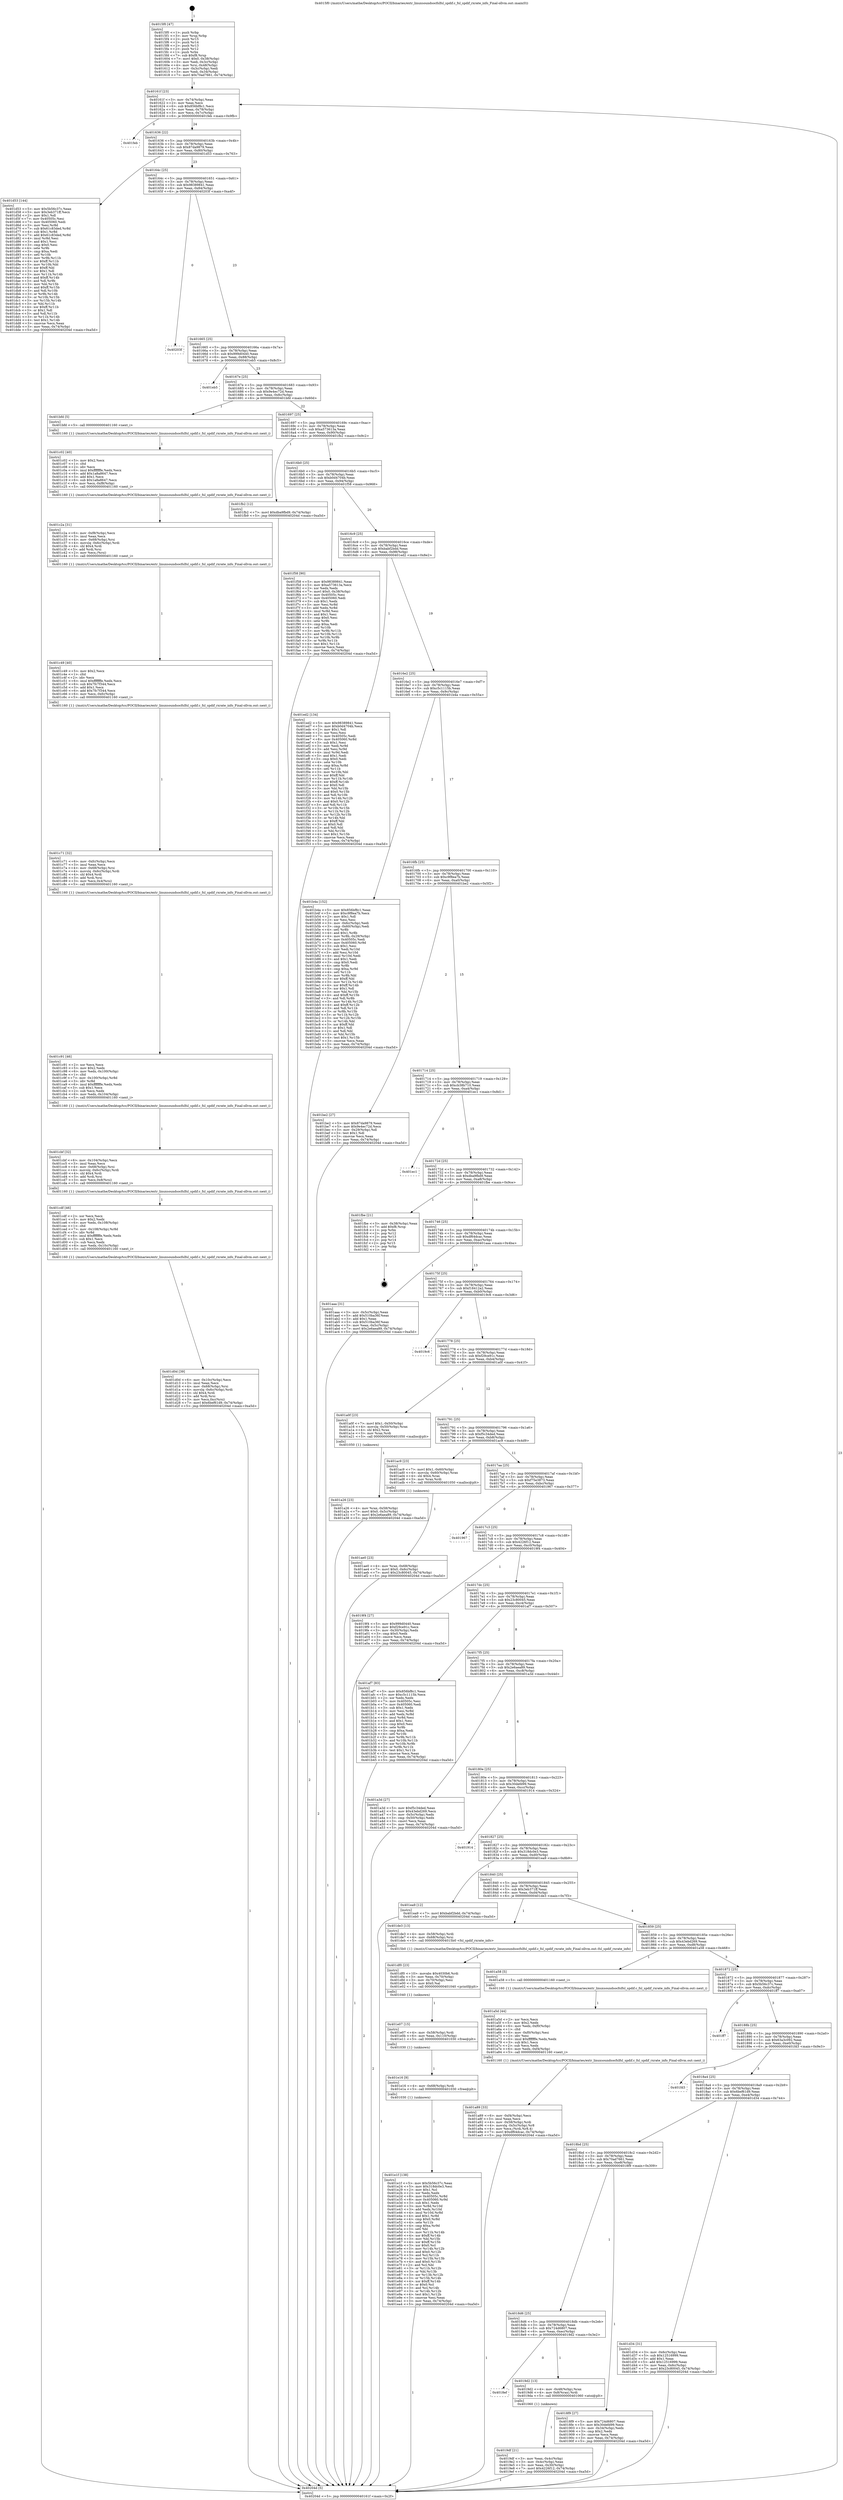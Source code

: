 digraph "0x4015f0" {
  label = "0x4015f0 (/mnt/c/Users/mathe/Desktop/tcc/POCII/binaries/extr_linuxsoundsocfslfsl_spdif.c_fsl_spdif_rxrate_info_Final-ollvm.out::main(0))"
  labelloc = "t"
  node[shape=record]

  Entry [label="",width=0.3,height=0.3,shape=circle,fillcolor=black,style=filled]
  "0x40161f" [label="{
     0x40161f [23]\l
     | [instrs]\l
     &nbsp;&nbsp;0x40161f \<+3\>: mov -0x74(%rbp),%eax\l
     &nbsp;&nbsp;0x401622 \<+2\>: mov %eax,%ecx\l
     &nbsp;&nbsp;0x401624 \<+6\>: sub $0x856bf8c1,%ecx\l
     &nbsp;&nbsp;0x40162a \<+3\>: mov %eax,-0x78(%rbp)\l
     &nbsp;&nbsp;0x40162d \<+3\>: mov %ecx,-0x7c(%rbp)\l
     &nbsp;&nbsp;0x401630 \<+6\>: je 0000000000401feb \<main+0x9fb\>\l
  }"]
  "0x401feb" [label="{
     0x401feb\l
  }", style=dashed]
  "0x401636" [label="{
     0x401636 [22]\l
     | [instrs]\l
     &nbsp;&nbsp;0x401636 \<+5\>: jmp 000000000040163b \<main+0x4b\>\l
     &nbsp;&nbsp;0x40163b \<+3\>: mov -0x78(%rbp),%eax\l
     &nbsp;&nbsp;0x40163e \<+5\>: sub $0x87da9879,%eax\l
     &nbsp;&nbsp;0x401643 \<+3\>: mov %eax,-0x80(%rbp)\l
     &nbsp;&nbsp;0x401646 \<+6\>: je 0000000000401d53 \<main+0x763\>\l
  }"]
  Exit [label="",width=0.3,height=0.3,shape=circle,fillcolor=black,style=filled,peripheries=2]
  "0x401d53" [label="{
     0x401d53 [144]\l
     | [instrs]\l
     &nbsp;&nbsp;0x401d53 \<+5\>: mov $0x5b56c37c,%eax\l
     &nbsp;&nbsp;0x401d58 \<+5\>: mov $0x3eb371ff,%ecx\l
     &nbsp;&nbsp;0x401d5d \<+2\>: mov $0x1,%dl\l
     &nbsp;&nbsp;0x401d5f \<+7\>: mov 0x40505c,%esi\l
     &nbsp;&nbsp;0x401d66 \<+7\>: mov 0x405060,%edi\l
     &nbsp;&nbsp;0x401d6d \<+3\>: mov %esi,%r8d\l
     &nbsp;&nbsp;0x401d70 \<+7\>: sub $0x61c83ded,%r8d\l
     &nbsp;&nbsp;0x401d77 \<+4\>: sub $0x1,%r8d\l
     &nbsp;&nbsp;0x401d7b \<+7\>: add $0x61c83ded,%r8d\l
     &nbsp;&nbsp;0x401d82 \<+4\>: imul %r8d,%esi\l
     &nbsp;&nbsp;0x401d86 \<+3\>: and $0x1,%esi\l
     &nbsp;&nbsp;0x401d89 \<+3\>: cmp $0x0,%esi\l
     &nbsp;&nbsp;0x401d8c \<+4\>: sete %r9b\l
     &nbsp;&nbsp;0x401d90 \<+3\>: cmp $0xa,%edi\l
     &nbsp;&nbsp;0x401d93 \<+4\>: setl %r10b\l
     &nbsp;&nbsp;0x401d97 \<+3\>: mov %r9b,%r11b\l
     &nbsp;&nbsp;0x401d9a \<+4\>: xor $0xff,%r11b\l
     &nbsp;&nbsp;0x401d9e \<+3\>: mov %r10b,%bl\l
     &nbsp;&nbsp;0x401da1 \<+3\>: xor $0xff,%bl\l
     &nbsp;&nbsp;0x401da4 \<+3\>: xor $0x1,%dl\l
     &nbsp;&nbsp;0x401da7 \<+3\>: mov %r11b,%r14b\l
     &nbsp;&nbsp;0x401daa \<+4\>: and $0xff,%r14b\l
     &nbsp;&nbsp;0x401dae \<+3\>: and %dl,%r9b\l
     &nbsp;&nbsp;0x401db1 \<+3\>: mov %bl,%r15b\l
     &nbsp;&nbsp;0x401db4 \<+4\>: and $0xff,%r15b\l
     &nbsp;&nbsp;0x401db8 \<+3\>: and %dl,%r10b\l
     &nbsp;&nbsp;0x401dbb \<+3\>: or %r9b,%r14b\l
     &nbsp;&nbsp;0x401dbe \<+3\>: or %r10b,%r15b\l
     &nbsp;&nbsp;0x401dc1 \<+3\>: xor %r15b,%r14b\l
     &nbsp;&nbsp;0x401dc4 \<+3\>: or %bl,%r11b\l
     &nbsp;&nbsp;0x401dc7 \<+4\>: xor $0xff,%r11b\l
     &nbsp;&nbsp;0x401dcb \<+3\>: or $0x1,%dl\l
     &nbsp;&nbsp;0x401dce \<+3\>: and %dl,%r11b\l
     &nbsp;&nbsp;0x401dd1 \<+3\>: or %r11b,%r14b\l
     &nbsp;&nbsp;0x401dd4 \<+4\>: test $0x1,%r14b\l
     &nbsp;&nbsp;0x401dd8 \<+3\>: cmovne %ecx,%eax\l
     &nbsp;&nbsp;0x401ddb \<+3\>: mov %eax,-0x74(%rbp)\l
     &nbsp;&nbsp;0x401dde \<+5\>: jmp 000000000040204d \<main+0xa5d\>\l
  }"]
  "0x40164c" [label="{
     0x40164c [25]\l
     | [instrs]\l
     &nbsp;&nbsp;0x40164c \<+5\>: jmp 0000000000401651 \<main+0x61\>\l
     &nbsp;&nbsp;0x401651 \<+3\>: mov -0x78(%rbp),%eax\l
     &nbsp;&nbsp;0x401654 \<+5\>: sub $0x98389841,%eax\l
     &nbsp;&nbsp;0x401659 \<+6\>: mov %eax,-0x84(%rbp)\l
     &nbsp;&nbsp;0x40165f \<+6\>: je 000000000040203f \<main+0xa4f\>\l
  }"]
  "0x401e1f" [label="{
     0x401e1f [138]\l
     | [instrs]\l
     &nbsp;&nbsp;0x401e1f \<+5\>: mov $0x5b56c37c,%eax\l
     &nbsp;&nbsp;0x401e24 \<+5\>: mov $0x318dc0e3,%esi\l
     &nbsp;&nbsp;0x401e29 \<+2\>: mov $0x1,%cl\l
     &nbsp;&nbsp;0x401e2b \<+2\>: xor %edx,%edx\l
     &nbsp;&nbsp;0x401e2d \<+8\>: mov 0x40505c,%r8d\l
     &nbsp;&nbsp;0x401e35 \<+8\>: mov 0x405060,%r9d\l
     &nbsp;&nbsp;0x401e3d \<+3\>: sub $0x1,%edx\l
     &nbsp;&nbsp;0x401e40 \<+3\>: mov %r8d,%r10d\l
     &nbsp;&nbsp;0x401e43 \<+3\>: add %edx,%r10d\l
     &nbsp;&nbsp;0x401e46 \<+4\>: imul %r10d,%r8d\l
     &nbsp;&nbsp;0x401e4a \<+4\>: and $0x1,%r8d\l
     &nbsp;&nbsp;0x401e4e \<+4\>: cmp $0x0,%r8d\l
     &nbsp;&nbsp;0x401e52 \<+4\>: sete %r11b\l
     &nbsp;&nbsp;0x401e56 \<+4\>: cmp $0xa,%r9d\l
     &nbsp;&nbsp;0x401e5a \<+3\>: setl %bl\l
     &nbsp;&nbsp;0x401e5d \<+3\>: mov %r11b,%r14b\l
     &nbsp;&nbsp;0x401e60 \<+4\>: xor $0xff,%r14b\l
     &nbsp;&nbsp;0x401e64 \<+3\>: mov %bl,%r15b\l
     &nbsp;&nbsp;0x401e67 \<+4\>: xor $0xff,%r15b\l
     &nbsp;&nbsp;0x401e6b \<+3\>: xor $0x0,%cl\l
     &nbsp;&nbsp;0x401e6e \<+3\>: mov %r14b,%r12b\l
     &nbsp;&nbsp;0x401e71 \<+4\>: and $0x0,%r12b\l
     &nbsp;&nbsp;0x401e75 \<+3\>: and %cl,%r11b\l
     &nbsp;&nbsp;0x401e78 \<+3\>: mov %r15b,%r13b\l
     &nbsp;&nbsp;0x401e7b \<+4\>: and $0x0,%r13b\l
     &nbsp;&nbsp;0x401e7f \<+2\>: and %cl,%bl\l
     &nbsp;&nbsp;0x401e81 \<+3\>: or %r11b,%r12b\l
     &nbsp;&nbsp;0x401e84 \<+3\>: or %bl,%r13b\l
     &nbsp;&nbsp;0x401e87 \<+3\>: xor %r13b,%r12b\l
     &nbsp;&nbsp;0x401e8a \<+3\>: or %r15b,%r14b\l
     &nbsp;&nbsp;0x401e8d \<+4\>: xor $0xff,%r14b\l
     &nbsp;&nbsp;0x401e91 \<+3\>: or $0x0,%cl\l
     &nbsp;&nbsp;0x401e94 \<+3\>: and %cl,%r14b\l
     &nbsp;&nbsp;0x401e97 \<+3\>: or %r14b,%r12b\l
     &nbsp;&nbsp;0x401e9a \<+4\>: test $0x1,%r12b\l
     &nbsp;&nbsp;0x401e9e \<+3\>: cmovne %esi,%eax\l
     &nbsp;&nbsp;0x401ea1 \<+3\>: mov %eax,-0x74(%rbp)\l
     &nbsp;&nbsp;0x401ea4 \<+5\>: jmp 000000000040204d \<main+0xa5d\>\l
  }"]
  "0x40203f" [label="{
     0x40203f\l
  }", style=dashed]
  "0x401665" [label="{
     0x401665 [25]\l
     | [instrs]\l
     &nbsp;&nbsp;0x401665 \<+5\>: jmp 000000000040166a \<main+0x7a\>\l
     &nbsp;&nbsp;0x40166a \<+3\>: mov -0x78(%rbp),%eax\l
     &nbsp;&nbsp;0x40166d \<+5\>: sub $0x999d0440,%eax\l
     &nbsp;&nbsp;0x401672 \<+6\>: mov %eax,-0x88(%rbp)\l
     &nbsp;&nbsp;0x401678 \<+6\>: je 0000000000401eb5 \<main+0x8c5\>\l
  }"]
  "0x401e16" [label="{
     0x401e16 [9]\l
     | [instrs]\l
     &nbsp;&nbsp;0x401e16 \<+4\>: mov -0x68(%rbp),%rdi\l
     &nbsp;&nbsp;0x401e1a \<+5\>: call 0000000000401030 \<free@plt\>\l
     | [calls]\l
     &nbsp;&nbsp;0x401030 \{1\} (unknown)\l
  }"]
  "0x401eb5" [label="{
     0x401eb5\l
  }", style=dashed]
  "0x40167e" [label="{
     0x40167e [25]\l
     | [instrs]\l
     &nbsp;&nbsp;0x40167e \<+5\>: jmp 0000000000401683 \<main+0x93\>\l
     &nbsp;&nbsp;0x401683 \<+3\>: mov -0x78(%rbp),%eax\l
     &nbsp;&nbsp;0x401686 \<+5\>: sub $0x9e4ec72d,%eax\l
     &nbsp;&nbsp;0x40168b \<+6\>: mov %eax,-0x8c(%rbp)\l
     &nbsp;&nbsp;0x401691 \<+6\>: je 0000000000401bfd \<main+0x60d\>\l
  }"]
  "0x401e07" [label="{
     0x401e07 [15]\l
     | [instrs]\l
     &nbsp;&nbsp;0x401e07 \<+4\>: mov -0x58(%rbp),%rdi\l
     &nbsp;&nbsp;0x401e0b \<+6\>: mov %eax,-0x110(%rbp)\l
     &nbsp;&nbsp;0x401e11 \<+5\>: call 0000000000401030 \<free@plt\>\l
     | [calls]\l
     &nbsp;&nbsp;0x401030 \{1\} (unknown)\l
  }"]
  "0x401bfd" [label="{
     0x401bfd [5]\l
     | [instrs]\l
     &nbsp;&nbsp;0x401bfd \<+5\>: call 0000000000401160 \<next_i\>\l
     | [calls]\l
     &nbsp;&nbsp;0x401160 \{1\} (/mnt/c/Users/mathe/Desktop/tcc/POCII/binaries/extr_linuxsoundsocfslfsl_spdif.c_fsl_spdif_rxrate_info_Final-ollvm.out::next_i)\l
  }"]
  "0x401697" [label="{
     0x401697 [25]\l
     | [instrs]\l
     &nbsp;&nbsp;0x401697 \<+5\>: jmp 000000000040169c \<main+0xac\>\l
     &nbsp;&nbsp;0x40169c \<+3\>: mov -0x78(%rbp),%eax\l
     &nbsp;&nbsp;0x40169f \<+5\>: sub $0xa573613a,%eax\l
     &nbsp;&nbsp;0x4016a4 \<+6\>: mov %eax,-0x90(%rbp)\l
     &nbsp;&nbsp;0x4016aa \<+6\>: je 0000000000401fb2 \<main+0x9c2\>\l
  }"]
  "0x401df0" [label="{
     0x401df0 [23]\l
     | [instrs]\l
     &nbsp;&nbsp;0x401df0 \<+10\>: movabs $0x4030b6,%rdi\l
     &nbsp;&nbsp;0x401dfa \<+3\>: mov %eax,-0x70(%rbp)\l
     &nbsp;&nbsp;0x401dfd \<+3\>: mov -0x70(%rbp),%esi\l
     &nbsp;&nbsp;0x401e00 \<+2\>: mov $0x0,%al\l
     &nbsp;&nbsp;0x401e02 \<+5\>: call 0000000000401040 \<printf@plt\>\l
     | [calls]\l
     &nbsp;&nbsp;0x401040 \{1\} (unknown)\l
  }"]
  "0x401fb2" [label="{
     0x401fb2 [12]\l
     | [instrs]\l
     &nbsp;&nbsp;0x401fb2 \<+7\>: movl $0xdba9fbd9,-0x74(%rbp)\l
     &nbsp;&nbsp;0x401fb9 \<+5\>: jmp 000000000040204d \<main+0xa5d\>\l
  }"]
  "0x4016b0" [label="{
     0x4016b0 [25]\l
     | [instrs]\l
     &nbsp;&nbsp;0x4016b0 \<+5\>: jmp 00000000004016b5 \<main+0xc5\>\l
     &nbsp;&nbsp;0x4016b5 \<+3\>: mov -0x78(%rbp),%eax\l
     &nbsp;&nbsp;0x4016b8 \<+5\>: sub $0xb0d4704b,%eax\l
     &nbsp;&nbsp;0x4016bd \<+6\>: mov %eax,-0x94(%rbp)\l
     &nbsp;&nbsp;0x4016c3 \<+6\>: je 0000000000401f58 \<main+0x968\>\l
  }"]
  "0x401d0d" [label="{
     0x401d0d [39]\l
     | [instrs]\l
     &nbsp;&nbsp;0x401d0d \<+6\>: mov -0x10c(%rbp),%ecx\l
     &nbsp;&nbsp;0x401d13 \<+3\>: imul %eax,%ecx\l
     &nbsp;&nbsp;0x401d16 \<+4\>: mov -0x68(%rbp),%rsi\l
     &nbsp;&nbsp;0x401d1a \<+4\>: movslq -0x6c(%rbp),%rdi\l
     &nbsp;&nbsp;0x401d1e \<+4\>: shl $0x4,%rdi\l
     &nbsp;&nbsp;0x401d22 \<+3\>: add %rdi,%rsi\l
     &nbsp;&nbsp;0x401d25 \<+3\>: mov %ecx,0xc(%rsi)\l
     &nbsp;&nbsp;0x401d28 \<+7\>: movl $0x6bef61d9,-0x74(%rbp)\l
     &nbsp;&nbsp;0x401d2f \<+5\>: jmp 000000000040204d \<main+0xa5d\>\l
  }"]
  "0x401f58" [label="{
     0x401f58 [90]\l
     | [instrs]\l
     &nbsp;&nbsp;0x401f58 \<+5\>: mov $0x98389841,%eax\l
     &nbsp;&nbsp;0x401f5d \<+5\>: mov $0xa573613a,%ecx\l
     &nbsp;&nbsp;0x401f62 \<+2\>: xor %edx,%edx\l
     &nbsp;&nbsp;0x401f64 \<+7\>: movl $0x0,-0x38(%rbp)\l
     &nbsp;&nbsp;0x401f6b \<+7\>: mov 0x40505c,%esi\l
     &nbsp;&nbsp;0x401f72 \<+7\>: mov 0x405060,%edi\l
     &nbsp;&nbsp;0x401f79 \<+3\>: sub $0x1,%edx\l
     &nbsp;&nbsp;0x401f7c \<+3\>: mov %esi,%r8d\l
     &nbsp;&nbsp;0x401f7f \<+3\>: add %edx,%r8d\l
     &nbsp;&nbsp;0x401f82 \<+4\>: imul %r8d,%esi\l
     &nbsp;&nbsp;0x401f86 \<+3\>: and $0x1,%esi\l
     &nbsp;&nbsp;0x401f89 \<+3\>: cmp $0x0,%esi\l
     &nbsp;&nbsp;0x401f8c \<+4\>: sete %r9b\l
     &nbsp;&nbsp;0x401f90 \<+3\>: cmp $0xa,%edi\l
     &nbsp;&nbsp;0x401f93 \<+4\>: setl %r10b\l
     &nbsp;&nbsp;0x401f97 \<+3\>: mov %r9b,%r11b\l
     &nbsp;&nbsp;0x401f9a \<+3\>: and %r10b,%r11b\l
     &nbsp;&nbsp;0x401f9d \<+3\>: xor %r10b,%r9b\l
     &nbsp;&nbsp;0x401fa0 \<+3\>: or %r9b,%r11b\l
     &nbsp;&nbsp;0x401fa3 \<+4\>: test $0x1,%r11b\l
     &nbsp;&nbsp;0x401fa7 \<+3\>: cmovne %ecx,%eax\l
     &nbsp;&nbsp;0x401faa \<+3\>: mov %eax,-0x74(%rbp)\l
     &nbsp;&nbsp;0x401fad \<+5\>: jmp 000000000040204d \<main+0xa5d\>\l
  }"]
  "0x4016c9" [label="{
     0x4016c9 [25]\l
     | [instrs]\l
     &nbsp;&nbsp;0x4016c9 \<+5\>: jmp 00000000004016ce \<main+0xde\>\l
     &nbsp;&nbsp;0x4016ce \<+3\>: mov -0x78(%rbp),%eax\l
     &nbsp;&nbsp;0x4016d1 \<+5\>: sub $0xbabf2bdd,%eax\l
     &nbsp;&nbsp;0x4016d6 \<+6\>: mov %eax,-0x98(%rbp)\l
     &nbsp;&nbsp;0x4016dc \<+6\>: je 0000000000401ed2 \<main+0x8e2\>\l
  }"]
  "0x401cdf" [label="{
     0x401cdf [46]\l
     | [instrs]\l
     &nbsp;&nbsp;0x401cdf \<+2\>: xor %ecx,%ecx\l
     &nbsp;&nbsp;0x401ce1 \<+5\>: mov $0x2,%edx\l
     &nbsp;&nbsp;0x401ce6 \<+6\>: mov %edx,-0x108(%rbp)\l
     &nbsp;&nbsp;0x401cec \<+1\>: cltd\l
     &nbsp;&nbsp;0x401ced \<+7\>: mov -0x108(%rbp),%r8d\l
     &nbsp;&nbsp;0x401cf4 \<+3\>: idiv %r8d\l
     &nbsp;&nbsp;0x401cf7 \<+6\>: imul $0xfffffffe,%edx,%edx\l
     &nbsp;&nbsp;0x401cfd \<+3\>: sub $0x1,%ecx\l
     &nbsp;&nbsp;0x401d00 \<+2\>: sub %ecx,%edx\l
     &nbsp;&nbsp;0x401d02 \<+6\>: mov %edx,-0x10c(%rbp)\l
     &nbsp;&nbsp;0x401d08 \<+5\>: call 0000000000401160 \<next_i\>\l
     | [calls]\l
     &nbsp;&nbsp;0x401160 \{1\} (/mnt/c/Users/mathe/Desktop/tcc/POCII/binaries/extr_linuxsoundsocfslfsl_spdif.c_fsl_spdif_rxrate_info_Final-ollvm.out::next_i)\l
  }"]
  "0x401ed2" [label="{
     0x401ed2 [134]\l
     | [instrs]\l
     &nbsp;&nbsp;0x401ed2 \<+5\>: mov $0x98389841,%eax\l
     &nbsp;&nbsp;0x401ed7 \<+5\>: mov $0xb0d4704b,%ecx\l
     &nbsp;&nbsp;0x401edc \<+2\>: mov $0x1,%dl\l
     &nbsp;&nbsp;0x401ede \<+2\>: xor %esi,%esi\l
     &nbsp;&nbsp;0x401ee0 \<+7\>: mov 0x40505c,%edi\l
     &nbsp;&nbsp;0x401ee7 \<+8\>: mov 0x405060,%r8d\l
     &nbsp;&nbsp;0x401eef \<+3\>: sub $0x1,%esi\l
     &nbsp;&nbsp;0x401ef2 \<+3\>: mov %edi,%r9d\l
     &nbsp;&nbsp;0x401ef5 \<+3\>: add %esi,%r9d\l
     &nbsp;&nbsp;0x401ef8 \<+4\>: imul %r9d,%edi\l
     &nbsp;&nbsp;0x401efc \<+3\>: and $0x1,%edi\l
     &nbsp;&nbsp;0x401eff \<+3\>: cmp $0x0,%edi\l
     &nbsp;&nbsp;0x401f02 \<+4\>: sete %r10b\l
     &nbsp;&nbsp;0x401f06 \<+4\>: cmp $0xa,%r8d\l
     &nbsp;&nbsp;0x401f0a \<+4\>: setl %r11b\l
     &nbsp;&nbsp;0x401f0e \<+3\>: mov %r10b,%bl\l
     &nbsp;&nbsp;0x401f11 \<+3\>: xor $0xff,%bl\l
     &nbsp;&nbsp;0x401f14 \<+3\>: mov %r11b,%r14b\l
     &nbsp;&nbsp;0x401f17 \<+4\>: xor $0xff,%r14b\l
     &nbsp;&nbsp;0x401f1b \<+3\>: xor $0x0,%dl\l
     &nbsp;&nbsp;0x401f1e \<+3\>: mov %bl,%r15b\l
     &nbsp;&nbsp;0x401f21 \<+4\>: and $0x0,%r15b\l
     &nbsp;&nbsp;0x401f25 \<+3\>: and %dl,%r10b\l
     &nbsp;&nbsp;0x401f28 \<+3\>: mov %r14b,%r12b\l
     &nbsp;&nbsp;0x401f2b \<+4\>: and $0x0,%r12b\l
     &nbsp;&nbsp;0x401f2f \<+3\>: and %dl,%r11b\l
     &nbsp;&nbsp;0x401f32 \<+3\>: or %r10b,%r15b\l
     &nbsp;&nbsp;0x401f35 \<+3\>: or %r11b,%r12b\l
     &nbsp;&nbsp;0x401f38 \<+3\>: xor %r12b,%r15b\l
     &nbsp;&nbsp;0x401f3b \<+3\>: or %r14b,%bl\l
     &nbsp;&nbsp;0x401f3e \<+3\>: xor $0xff,%bl\l
     &nbsp;&nbsp;0x401f41 \<+3\>: or $0x0,%dl\l
     &nbsp;&nbsp;0x401f44 \<+2\>: and %dl,%bl\l
     &nbsp;&nbsp;0x401f46 \<+3\>: or %bl,%r15b\l
     &nbsp;&nbsp;0x401f49 \<+4\>: test $0x1,%r15b\l
     &nbsp;&nbsp;0x401f4d \<+3\>: cmovne %ecx,%eax\l
     &nbsp;&nbsp;0x401f50 \<+3\>: mov %eax,-0x74(%rbp)\l
     &nbsp;&nbsp;0x401f53 \<+5\>: jmp 000000000040204d \<main+0xa5d\>\l
  }"]
  "0x4016e2" [label="{
     0x4016e2 [25]\l
     | [instrs]\l
     &nbsp;&nbsp;0x4016e2 \<+5\>: jmp 00000000004016e7 \<main+0xf7\>\l
     &nbsp;&nbsp;0x4016e7 \<+3\>: mov -0x78(%rbp),%eax\l
     &nbsp;&nbsp;0x4016ea \<+5\>: sub $0xc5c1115b,%eax\l
     &nbsp;&nbsp;0x4016ef \<+6\>: mov %eax,-0x9c(%rbp)\l
     &nbsp;&nbsp;0x4016f5 \<+6\>: je 0000000000401b4a \<main+0x55a\>\l
  }"]
  "0x401cbf" [label="{
     0x401cbf [32]\l
     | [instrs]\l
     &nbsp;&nbsp;0x401cbf \<+6\>: mov -0x104(%rbp),%ecx\l
     &nbsp;&nbsp;0x401cc5 \<+3\>: imul %eax,%ecx\l
     &nbsp;&nbsp;0x401cc8 \<+4\>: mov -0x68(%rbp),%rsi\l
     &nbsp;&nbsp;0x401ccc \<+4\>: movslq -0x6c(%rbp),%rdi\l
     &nbsp;&nbsp;0x401cd0 \<+4\>: shl $0x4,%rdi\l
     &nbsp;&nbsp;0x401cd4 \<+3\>: add %rdi,%rsi\l
     &nbsp;&nbsp;0x401cd7 \<+3\>: mov %ecx,0x8(%rsi)\l
     &nbsp;&nbsp;0x401cda \<+5\>: call 0000000000401160 \<next_i\>\l
     | [calls]\l
     &nbsp;&nbsp;0x401160 \{1\} (/mnt/c/Users/mathe/Desktop/tcc/POCII/binaries/extr_linuxsoundsocfslfsl_spdif.c_fsl_spdif_rxrate_info_Final-ollvm.out::next_i)\l
  }"]
  "0x401b4a" [label="{
     0x401b4a [152]\l
     | [instrs]\l
     &nbsp;&nbsp;0x401b4a \<+5\>: mov $0x856bf8c1,%eax\l
     &nbsp;&nbsp;0x401b4f \<+5\>: mov $0xc9f8ea7b,%ecx\l
     &nbsp;&nbsp;0x401b54 \<+2\>: mov $0x1,%dl\l
     &nbsp;&nbsp;0x401b56 \<+2\>: xor %esi,%esi\l
     &nbsp;&nbsp;0x401b58 \<+3\>: mov -0x6c(%rbp),%edi\l
     &nbsp;&nbsp;0x401b5b \<+3\>: cmp -0x60(%rbp),%edi\l
     &nbsp;&nbsp;0x401b5e \<+4\>: setl %r8b\l
     &nbsp;&nbsp;0x401b62 \<+4\>: and $0x1,%r8b\l
     &nbsp;&nbsp;0x401b66 \<+4\>: mov %r8b,-0x29(%rbp)\l
     &nbsp;&nbsp;0x401b6a \<+7\>: mov 0x40505c,%edi\l
     &nbsp;&nbsp;0x401b71 \<+8\>: mov 0x405060,%r9d\l
     &nbsp;&nbsp;0x401b79 \<+3\>: sub $0x1,%esi\l
     &nbsp;&nbsp;0x401b7c \<+3\>: mov %edi,%r10d\l
     &nbsp;&nbsp;0x401b7f \<+3\>: add %esi,%r10d\l
     &nbsp;&nbsp;0x401b82 \<+4\>: imul %r10d,%edi\l
     &nbsp;&nbsp;0x401b86 \<+3\>: and $0x1,%edi\l
     &nbsp;&nbsp;0x401b89 \<+3\>: cmp $0x0,%edi\l
     &nbsp;&nbsp;0x401b8c \<+4\>: sete %r8b\l
     &nbsp;&nbsp;0x401b90 \<+4\>: cmp $0xa,%r9d\l
     &nbsp;&nbsp;0x401b94 \<+4\>: setl %r11b\l
     &nbsp;&nbsp;0x401b98 \<+3\>: mov %r8b,%bl\l
     &nbsp;&nbsp;0x401b9b \<+3\>: xor $0xff,%bl\l
     &nbsp;&nbsp;0x401b9e \<+3\>: mov %r11b,%r14b\l
     &nbsp;&nbsp;0x401ba1 \<+4\>: xor $0xff,%r14b\l
     &nbsp;&nbsp;0x401ba5 \<+3\>: xor $0x1,%dl\l
     &nbsp;&nbsp;0x401ba8 \<+3\>: mov %bl,%r15b\l
     &nbsp;&nbsp;0x401bab \<+4\>: and $0xff,%r15b\l
     &nbsp;&nbsp;0x401baf \<+3\>: and %dl,%r8b\l
     &nbsp;&nbsp;0x401bb2 \<+3\>: mov %r14b,%r12b\l
     &nbsp;&nbsp;0x401bb5 \<+4\>: and $0xff,%r12b\l
     &nbsp;&nbsp;0x401bb9 \<+3\>: and %dl,%r11b\l
     &nbsp;&nbsp;0x401bbc \<+3\>: or %r8b,%r15b\l
     &nbsp;&nbsp;0x401bbf \<+3\>: or %r11b,%r12b\l
     &nbsp;&nbsp;0x401bc2 \<+3\>: xor %r12b,%r15b\l
     &nbsp;&nbsp;0x401bc5 \<+3\>: or %r14b,%bl\l
     &nbsp;&nbsp;0x401bc8 \<+3\>: xor $0xff,%bl\l
     &nbsp;&nbsp;0x401bcb \<+3\>: or $0x1,%dl\l
     &nbsp;&nbsp;0x401bce \<+2\>: and %dl,%bl\l
     &nbsp;&nbsp;0x401bd0 \<+3\>: or %bl,%r15b\l
     &nbsp;&nbsp;0x401bd3 \<+4\>: test $0x1,%r15b\l
     &nbsp;&nbsp;0x401bd7 \<+3\>: cmovne %ecx,%eax\l
     &nbsp;&nbsp;0x401bda \<+3\>: mov %eax,-0x74(%rbp)\l
     &nbsp;&nbsp;0x401bdd \<+5\>: jmp 000000000040204d \<main+0xa5d\>\l
  }"]
  "0x4016fb" [label="{
     0x4016fb [25]\l
     | [instrs]\l
     &nbsp;&nbsp;0x4016fb \<+5\>: jmp 0000000000401700 \<main+0x110\>\l
     &nbsp;&nbsp;0x401700 \<+3\>: mov -0x78(%rbp),%eax\l
     &nbsp;&nbsp;0x401703 \<+5\>: sub $0xc9f8ea7b,%eax\l
     &nbsp;&nbsp;0x401708 \<+6\>: mov %eax,-0xa0(%rbp)\l
     &nbsp;&nbsp;0x40170e \<+6\>: je 0000000000401be2 \<main+0x5f2\>\l
  }"]
  "0x401c91" [label="{
     0x401c91 [46]\l
     | [instrs]\l
     &nbsp;&nbsp;0x401c91 \<+2\>: xor %ecx,%ecx\l
     &nbsp;&nbsp;0x401c93 \<+5\>: mov $0x2,%edx\l
     &nbsp;&nbsp;0x401c98 \<+6\>: mov %edx,-0x100(%rbp)\l
     &nbsp;&nbsp;0x401c9e \<+1\>: cltd\l
     &nbsp;&nbsp;0x401c9f \<+7\>: mov -0x100(%rbp),%r8d\l
     &nbsp;&nbsp;0x401ca6 \<+3\>: idiv %r8d\l
     &nbsp;&nbsp;0x401ca9 \<+6\>: imul $0xfffffffe,%edx,%edx\l
     &nbsp;&nbsp;0x401caf \<+3\>: sub $0x1,%ecx\l
     &nbsp;&nbsp;0x401cb2 \<+2\>: sub %ecx,%edx\l
     &nbsp;&nbsp;0x401cb4 \<+6\>: mov %edx,-0x104(%rbp)\l
     &nbsp;&nbsp;0x401cba \<+5\>: call 0000000000401160 \<next_i\>\l
     | [calls]\l
     &nbsp;&nbsp;0x401160 \{1\} (/mnt/c/Users/mathe/Desktop/tcc/POCII/binaries/extr_linuxsoundsocfslfsl_spdif.c_fsl_spdif_rxrate_info_Final-ollvm.out::next_i)\l
  }"]
  "0x401be2" [label="{
     0x401be2 [27]\l
     | [instrs]\l
     &nbsp;&nbsp;0x401be2 \<+5\>: mov $0x87da9879,%eax\l
     &nbsp;&nbsp;0x401be7 \<+5\>: mov $0x9e4ec72d,%ecx\l
     &nbsp;&nbsp;0x401bec \<+3\>: mov -0x29(%rbp),%dl\l
     &nbsp;&nbsp;0x401bef \<+3\>: test $0x1,%dl\l
     &nbsp;&nbsp;0x401bf2 \<+3\>: cmovne %ecx,%eax\l
     &nbsp;&nbsp;0x401bf5 \<+3\>: mov %eax,-0x74(%rbp)\l
     &nbsp;&nbsp;0x401bf8 \<+5\>: jmp 000000000040204d \<main+0xa5d\>\l
  }"]
  "0x401714" [label="{
     0x401714 [25]\l
     | [instrs]\l
     &nbsp;&nbsp;0x401714 \<+5\>: jmp 0000000000401719 \<main+0x129\>\l
     &nbsp;&nbsp;0x401719 \<+3\>: mov -0x78(%rbp),%eax\l
     &nbsp;&nbsp;0x40171c \<+5\>: sub $0xcb38b710,%eax\l
     &nbsp;&nbsp;0x401721 \<+6\>: mov %eax,-0xa4(%rbp)\l
     &nbsp;&nbsp;0x401727 \<+6\>: je 0000000000401ec1 \<main+0x8d1\>\l
  }"]
  "0x401c71" [label="{
     0x401c71 [32]\l
     | [instrs]\l
     &nbsp;&nbsp;0x401c71 \<+6\>: mov -0xfc(%rbp),%ecx\l
     &nbsp;&nbsp;0x401c77 \<+3\>: imul %eax,%ecx\l
     &nbsp;&nbsp;0x401c7a \<+4\>: mov -0x68(%rbp),%rsi\l
     &nbsp;&nbsp;0x401c7e \<+4\>: movslq -0x6c(%rbp),%rdi\l
     &nbsp;&nbsp;0x401c82 \<+4\>: shl $0x4,%rdi\l
     &nbsp;&nbsp;0x401c86 \<+3\>: add %rdi,%rsi\l
     &nbsp;&nbsp;0x401c89 \<+3\>: mov %ecx,0x4(%rsi)\l
     &nbsp;&nbsp;0x401c8c \<+5\>: call 0000000000401160 \<next_i\>\l
     | [calls]\l
     &nbsp;&nbsp;0x401160 \{1\} (/mnt/c/Users/mathe/Desktop/tcc/POCII/binaries/extr_linuxsoundsocfslfsl_spdif.c_fsl_spdif_rxrate_info_Final-ollvm.out::next_i)\l
  }"]
  "0x401ec1" [label="{
     0x401ec1\l
  }", style=dashed]
  "0x40172d" [label="{
     0x40172d [25]\l
     | [instrs]\l
     &nbsp;&nbsp;0x40172d \<+5\>: jmp 0000000000401732 \<main+0x142\>\l
     &nbsp;&nbsp;0x401732 \<+3\>: mov -0x78(%rbp),%eax\l
     &nbsp;&nbsp;0x401735 \<+5\>: sub $0xdba9fbd9,%eax\l
     &nbsp;&nbsp;0x40173a \<+6\>: mov %eax,-0xa8(%rbp)\l
     &nbsp;&nbsp;0x401740 \<+6\>: je 0000000000401fbe \<main+0x9ce\>\l
  }"]
  "0x401c49" [label="{
     0x401c49 [40]\l
     | [instrs]\l
     &nbsp;&nbsp;0x401c49 \<+5\>: mov $0x2,%ecx\l
     &nbsp;&nbsp;0x401c4e \<+1\>: cltd\l
     &nbsp;&nbsp;0x401c4f \<+2\>: idiv %ecx\l
     &nbsp;&nbsp;0x401c51 \<+6\>: imul $0xfffffffe,%edx,%ecx\l
     &nbsp;&nbsp;0x401c57 \<+6\>: sub $0x7fc7f344,%ecx\l
     &nbsp;&nbsp;0x401c5d \<+3\>: add $0x1,%ecx\l
     &nbsp;&nbsp;0x401c60 \<+6\>: add $0x7fc7f344,%ecx\l
     &nbsp;&nbsp;0x401c66 \<+6\>: mov %ecx,-0xfc(%rbp)\l
     &nbsp;&nbsp;0x401c6c \<+5\>: call 0000000000401160 \<next_i\>\l
     | [calls]\l
     &nbsp;&nbsp;0x401160 \{1\} (/mnt/c/Users/mathe/Desktop/tcc/POCII/binaries/extr_linuxsoundsocfslfsl_spdif.c_fsl_spdif_rxrate_info_Final-ollvm.out::next_i)\l
  }"]
  "0x401fbe" [label="{
     0x401fbe [21]\l
     | [instrs]\l
     &nbsp;&nbsp;0x401fbe \<+3\>: mov -0x38(%rbp),%eax\l
     &nbsp;&nbsp;0x401fc1 \<+7\>: add $0xf8,%rsp\l
     &nbsp;&nbsp;0x401fc8 \<+1\>: pop %rbx\l
     &nbsp;&nbsp;0x401fc9 \<+2\>: pop %r12\l
     &nbsp;&nbsp;0x401fcb \<+2\>: pop %r13\l
     &nbsp;&nbsp;0x401fcd \<+2\>: pop %r14\l
     &nbsp;&nbsp;0x401fcf \<+2\>: pop %r15\l
     &nbsp;&nbsp;0x401fd1 \<+1\>: pop %rbp\l
     &nbsp;&nbsp;0x401fd2 \<+1\>: ret\l
  }"]
  "0x401746" [label="{
     0x401746 [25]\l
     | [instrs]\l
     &nbsp;&nbsp;0x401746 \<+5\>: jmp 000000000040174b \<main+0x15b\>\l
     &nbsp;&nbsp;0x40174b \<+3\>: mov -0x78(%rbp),%eax\l
     &nbsp;&nbsp;0x40174e \<+5\>: sub $0xdf64dcac,%eax\l
     &nbsp;&nbsp;0x401753 \<+6\>: mov %eax,-0xac(%rbp)\l
     &nbsp;&nbsp;0x401759 \<+6\>: je 0000000000401aaa \<main+0x4ba\>\l
  }"]
  "0x401c2a" [label="{
     0x401c2a [31]\l
     | [instrs]\l
     &nbsp;&nbsp;0x401c2a \<+6\>: mov -0xf8(%rbp),%ecx\l
     &nbsp;&nbsp;0x401c30 \<+3\>: imul %eax,%ecx\l
     &nbsp;&nbsp;0x401c33 \<+4\>: mov -0x68(%rbp),%rsi\l
     &nbsp;&nbsp;0x401c37 \<+4\>: movslq -0x6c(%rbp),%rdi\l
     &nbsp;&nbsp;0x401c3b \<+4\>: shl $0x4,%rdi\l
     &nbsp;&nbsp;0x401c3f \<+3\>: add %rdi,%rsi\l
     &nbsp;&nbsp;0x401c42 \<+2\>: mov %ecx,(%rsi)\l
     &nbsp;&nbsp;0x401c44 \<+5\>: call 0000000000401160 \<next_i\>\l
     | [calls]\l
     &nbsp;&nbsp;0x401160 \{1\} (/mnt/c/Users/mathe/Desktop/tcc/POCII/binaries/extr_linuxsoundsocfslfsl_spdif.c_fsl_spdif_rxrate_info_Final-ollvm.out::next_i)\l
  }"]
  "0x401aaa" [label="{
     0x401aaa [31]\l
     | [instrs]\l
     &nbsp;&nbsp;0x401aaa \<+3\>: mov -0x5c(%rbp),%eax\l
     &nbsp;&nbsp;0x401aad \<+5\>: add $0x510ba36f,%eax\l
     &nbsp;&nbsp;0x401ab2 \<+3\>: add $0x1,%eax\l
     &nbsp;&nbsp;0x401ab5 \<+5\>: sub $0x510ba36f,%eax\l
     &nbsp;&nbsp;0x401aba \<+3\>: mov %eax,-0x5c(%rbp)\l
     &nbsp;&nbsp;0x401abd \<+7\>: movl $0x2e6aea89,-0x74(%rbp)\l
     &nbsp;&nbsp;0x401ac4 \<+5\>: jmp 000000000040204d \<main+0xa5d\>\l
  }"]
  "0x40175f" [label="{
     0x40175f [25]\l
     | [instrs]\l
     &nbsp;&nbsp;0x40175f \<+5\>: jmp 0000000000401764 \<main+0x174\>\l
     &nbsp;&nbsp;0x401764 \<+3\>: mov -0x78(%rbp),%eax\l
     &nbsp;&nbsp;0x401767 \<+5\>: sub $0xf18412a2,%eax\l
     &nbsp;&nbsp;0x40176c \<+6\>: mov %eax,-0xb0(%rbp)\l
     &nbsp;&nbsp;0x401772 \<+6\>: je 00000000004019c6 \<main+0x3d6\>\l
  }"]
  "0x401c02" [label="{
     0x401c02 [40]\l
     | [instrs]\l
     &nbsp;&nbsp;0x401c02 \<+5\>: mov $0x2,%ecx\l
     &nbsp;&nbsp;0x401c07 \<+1\>: cltd\l
     &nbsp;&nbsp;0x401c08 \<+2\>: idiv %ecx\l
     &nbsp;&nbsp;0x401c0a \<+6\>: imul $0xfffffffe,%edx,%ecx\l
     &nbsp;&nbsp;0x401c10 \<+6\>: add $0x1a8a8647,%ecx\l
     &nbsp;&nbsp;0x401c16 \<+3\>: add $0x1,%ecx\l
     &nbsp;&nbsp;0x401c19 \<+6\>: sub $0x1a8a8647,%ecx\l
     &nbsp;&nbsp;0x401c1f \<+6\>: mov %ecx,-0xf8(%rbp)\l
     &nbsp;&nbsp;0x401c25 \<+5\>: call 0000000000401160 \<next_i\>\l
     | [calls]\l
     &nbsp;&nbsp;0x401160 \{1\} (/mnt/c/Users/mathe/Desktop/tcc/POCII/binaries/extr_linuxsoundsocfslfsl_spdif.c_fsl_spdif_rxrate_info_Final-ollvm.out::next_i)\l
  }"]
  "0x4019c6" [label="{
     0x4019c6\l
  }", style=dashed]
  "0x401778" [label="{
     0x401778 [25]\l
     | [instrs]\l
     &nbsp;&nbsp;0x401778 \<+5\>: jmp 000000000040177d \<main+0x18d\>\l
     &nbsp;&nbsp;0x40177d \<+3\>: mov -0x78(%rbp),%eax\l
     &nbsp;&nbsp;0x401780 \<+5\>: sub $0xf29ce91c,%eax\l
     &nbsp;&nbsp;0x401785 \<+6\>: mov %eax,-0xb4(%rbp)\l
     &nbsp;&nbsp;0x40178b \<+6\>: je 0000000000401a0f \<main+0x41f\>\l
  }"]
  "0x401ae0" [label="{
     0x401ae0 [23]\l
     | [instrs]\l
     &nbsp;&nbsp;0x401ae0 \<+4\>: mov %rax,-0x68(%rbp)\l
     &nbsp;&nbsp;0x401ae4 \<+7\>: movl $0x0,-0x6c(%rbp)\l
     &nbsp;&nbsp;0x401aeb \<+7\>: movl $0x23c80045,-0x74(%rbp)\l
     &nbsp;&nbsp;0x401af2 \<+5\>: jmp 000000000040204d \<main+0xa5d\>\l
  }"]
  "0x401a0f" [label="{
     0x401a0f [23]\l
     | [instrs]\l
     &nbsp;&nbsp;0x401a0f \<+7\>: movl $0x1,-0x50(%rbp)\l
     &nbsp;&nbsp;0x401a16 \<+4\>: movslq -0x50(%rbp),%rax\l
     &nbsp;&nbsp;0x401a1a \<+4\>: shl $0x2,%rax\l
     &nbsp;&nbsp;0x401a1e \<+3\>: mov %rax,%rdi\l
     &nbsp;&nbsp;0x401a21 \<+5\>: call 0000000000401050 \<malloc@plt\>\l
     | [calls]\l
     &nbsp;&nbsp;0x401050 \{1\} (unknown)\l
  }"]
  "0x401791" [label="{
     0x401791 [25]\l
     | [instrs]\l
     &nbsp;&nbsp;0x401791 \<+5\>: jmp 0000000000401796 \<main+0x1a6\>\l
     &nbsp;&nbsp;0x401796 \<+3\>: mov -0x78(%rbp),%eax\l
     &nbsp;&nbsp;0x401799 \<+5\>: sub $0xf5c34ded,%eax\l
     &nbsp;&nbsp;0x40179e \<+6\>: mov %eax,-0xb8(%rbp)\l
     &nbsp;&nbsp;0x4017a4 \<+6\>: je 0000000000401ac9 \<main+0x4d9\>\l
  }"]
  "0x401a89" [label="{
     0x401a89 [33]\l
     | [instrs]\l
     &nbsp;&nbsp;0x401a89 \<+6\>: mov -0xf4(%rbp),%ecx\l
     &nbsp;&nbsp;0x401a8f \<+3\>: imul %eax,%ecx\l
     &nbsp;&nbsp;0x401a92 \<+4\>: mov -0x58(%rbp),%rdi\l
     &nbsp;&nbsp;0x401a96 \<+4\>: movslq -0x5c(%rbp),%r8\l
     &nbsp;&nbsp;0x401a9a \<+4\>: mov %ecx,(%rdi,%r8,4)\l
     &nbsp;&nbsp;0x401a9e \<+7\>: movl $0xdf64dcac,-0x74(%rbp)\l
     &nbsp;&nbsp;0x401aa5 \<+5\>: jmp 000000000040204d \<main+0xa5d\>\l
  }"]
  "0x401ac9" [label="{
     0x401ac9 [23]\l
     | [instrs]\l
     &nbsp;&nbsp;0x401ac9 \<+7\>: movl $0x1,-0x60(%rbp)\l
     &nbsp;&nbsp;0x401ad0 \<+4\>: movslq -0x60(%rbp),%rax\l
     &nbsp;&nbsp;0x401ad4 \<+4\>: shl $0x4,%rax\l
     &nbsp;&nbsp;0x401ad8 \<+3\>: mov %rax,%rdi\l
     &nbsp;&nbsp;0x401adb \<+5\>: call 0000000000401050 \<malloc@plt\>\l
     | [calls]\l
     &nbsp;&nbsp;0x401050 \{1\} (unknown)\l
  }"]
  "0x4017aa" [label="{
     0x4017aa [25]\l
     | [instrs]\l
     &nbsp;&nbsp;0x4017aa \<+5\>: jmp 00000000004017af \<main+0x1bf\>\l
     &nbsp;&nbsp;0x4017af \<+3\>: mov -0x78(%rbp),%eax\l
     &nbsp;&nbsp;0x4017b2 \<+5\>: sub $0xf75e3873,%eax\l
     &nbsp;&nbsp;0x4017b7 \<+6\>: mov %eax,-0xbc(%rbp)\l
     &nbsp;&nbsp;0x4017bd \<+6\>: je 0000000000401967 \<main+0x377\>\l
  }"]
  "0x401a5d" [label="{
     0x401a5d [44]\l
     | [instrs]\l
     &nbsp;&nbsp;0x401a5d \<+2\>: xor %ecx,%ecx\l
     &nbsp;&nbsp;0x401a5f \<+5\>: mov $0x2,%edx\l
     &nbsp;&nbsp;0x401a64 \<+6\>: mov %edx,-0xf0(%rbp)\l
     &nbsp;&nbsp;0x401a6a \<+1\>: cltd\l
     &nbsp;&nbsp;0x401a6b \<+6\>: mov -0xf0(%rbp),%esi\l
     &nbsp;&nbsp;0x401a71 \<+2\>: idiv %esi\l
     &nbsp;&nbsp;0x401a73 \<+6\>: imul $0xfffffffe,%edx,%edx\l
     &nbsp;&nbsp;0x401a79 \<+3\>: sub $0x1,%ecx\l
     &nbsp;&nbsp;0x401a7c \<+2\>: sub %ecx,%edx\l
     &nbsp;&nbsp;0x401a7e \<+6\>: mov %edx,-0xf4(%rbp)\l
     &nbsp;&nbsp;0x401a84 \<+5\>: call 0000000000401160 \<next_i\>\l
     | [calls]\l
     &nbsp;&nbsp;0x401160 \{1\} (/mnt/c/Users/mathe/Desktop/tcc/POCII/binaries/extr_linuxsoundsocfslfsl_spdif.c_fsl_spdif_rxrate_info_Final-ollvm.out::next_i)\l
  }"]
  "0x401967" [label="{
     0x401967\l
  }", style=dashed]
  "0x4017c3" [label="{
     0x4017c3 [25]\l
     | [instrs]\l
     &nbsp;&nbsp;0x4017c3 \<+5\>: jmp 00000000004017c8 \<main+0x1d8\>\l
     &nbsp;&nbsp;0x4017c8 \<+3\>: mov -0x78(%rbp),%eax\l
     &nbsp;&nbsp;0x4017cb \<+5\>: sub $0x4226f12,%eax\l
     &nbsp;&nbsp;0x4017d0 \<+6\>: mov %eax,-0xc0(%rbp)\l
     &nbsp;&nbsp;0x4017d6 \<+6\>: je 00000000004019f4 \<main+0x404\>\l
  }"]
  "0x401a26" [label="{
     0x401a26 [23]\l
     | [instrs]\l
     &nbsp;&nbsp;0x401a26 \<+4\>: mov %rax,-0x58(%rbp)\l
     &nbsp;&nbsp;0x401a2a \<+7\>: movl $0x0,-0x5c(%rbp)\l
     &nbsp;&nbsp;0x401a31 \<+7\>: movl $0x2e6aea89,-0x74(%rbp)\l
     &nbsp;&nbsp;0x401a38 \<+5\>: jmp 000000000040204d \<main+0xa5d\>\l
  }"]
  "0x4019f4" [label="{
     0x4019f4 [27]\l
     | [instrs]\l
     &nbsp;&nbsp;0x4019f4 \<+5\>: mov $0x999d0440,%eax\l
     &nbsp;&nbsp;0x4019f9 \<+5\>: mov $0xf29ce91c,%ecx\l
     &nbsp;&nbsp;0x4019fe \<+3\>: mov -0x30(%rbp),%edx\l
     &nbsp;&nbsp;0x401a01 \<+3\>: cmp $0x0,%edx\l
     &nbsp;&nbsp;0x401a04 \<+3\>: cmove %ecx,%eax\l
     &nbsp;&nbsp;0x401a07 \<+3\>: mov %eax,-0x74(%rbp)\l
     &nbsp;&nbsp;0x401a0a \<+5\>: jmp 000000000040204d \<main+0xa5d\>\l
  }"]
  "0x4017dc" [label="{
     0x4017dc [25]\l
     | [instrs]\l
     &nbsp;&nbsp;0x4017dc \<+5\>: jmp 00000000004017e1 \<main+0x1f1\>\l
     &nbsp;&nbsp;0x4017e1 \<+3\>: mov -0x78(%rbp),%eax\l
     &nbsp;&nbsp;0x4017e4 \<+5\>: sub $0x23c80045,%eax\l
     &nbsp;&nbsp;0x4017e9 \<+6\>: mov %eax,-0xc4(%rbp)\l
     &nbsp;&nbsp;0x4017ef \<+6\>: je 0000000000401af7 \<main+0x507\>\l
  }"]
  "0x4019df" [label="{
     0x4019df [21]\l
     | [instrs]\l
     &nbsp;&nbsp;0x4019df \<+3\>: mov %eax,-0x4c(%rbp)\l
     &nbsp;&nbsp;0x4019e2 \<+3\>: mov -0x4c(%rbp),%eax\l
     &nbsp;&nbsp;0x4019e5 \<+3\>: mov %eax,-0x30(%rbp)\l
     &nbsp;&nbsp;0x4019e8 \<+7\>: movl $0x4226f12,-0x74(%rbp)\l
     &nbsp;&nbsp;0x4019ef \<+5\>: jmp 000000000040204d \<main+0xa5d\>\l
  }"]
  "0x401af7" [label="{
     0x401af7 [83]\l
     | [instrs]\l
     &nbsp;&nbsp;0x401af7 \<+5\>: mov $0x856bf8c1,%eax\l
     &nbsp;&nbsp;0x401afc \<+5\>: mov $0xc5c1115b,%ecx\l
     &nbsp;&nbsp;0x401b01 \<+2\>: xor %edx,%edx\l
     &nbsp;&nbsp;0x401b03 \<+7\>: mov 0x40505c,%esi\l
     &nbsp;&nbsp;0x401b0a \<+7\>: mov 0x405060,%edi\l
     &nbsp;&nbsp;0x401b11 \<+3\>: sub $0x1,%edx\l
     &nbsp;&nbsp;0x401b14 \<+3\>: mov %esi,%r8d\l
     &nbsp;&nbsp;0x401b17 \<+3\>: add %edx,%r8d\l
     &nbsp;&nbsp;0x401b1a \<+4\>: imul %r8d,%esi\l
     &nbsp;&nbsp;0x401b1e \<+3\>: and $0x1,%esi\l
     &nbsp;&nbsp;0x401b21 \<+3\>: cmp $0x0,%esi\l
     &nbsp;&nbsp;0x401b24 \<+4\>: sete %r9b\l
     &nbsp;&nbsp;0x401b28 \<+3\>: cmp $0xa,%edi\l
     &nbsp;&nbsp;0x401b2b \<+4\>: setl %r10b\l
     &nbsp;&nbsp;0x401b2f \<+3\>: mov %r9b,%r11b\l
     &nbsp;&nbsp;0x401b32 \<+3\>: and %r10b,%r11b\l
     &nbsp;&nbsp;0x401b35 \<+3\>: xor %r10b,%r9b\l
     &nbsp;&nbsp;0x401b38 \<+3\>: or %r9b,%r11b\l
     &nbsp;&nbsp;0x401b3b \<+4\>: test $0x1,%r11b\l
     &nbsp;&nbsp;0x401b3f \<+3\>: cmovne %ecx,%eax\l
     &nbsp;&nbsp;0x401b42 \<+3\>: mov %eax,-0x74(%rbp)\l
     &nbsp;&nbsp;0x401b45 \<+5\>: jmp 000000000040204d \<main+0xa5d\>\l
  }"]
  "0x4017f5" [label="{
     0x4017f5 [25]\l
     | [instrs]\l
     &nbsp;&nbsp;0x4017f5 \<+5\>: jmp 00000000004017fa \<main+0x20a\>\l
     &nbsp;&nbsp;0x4017fa \<+3\>: mov -0x78(%rbp),%eax\l
     &nbsp;&nbsp;0x4017fd \<+5\>: sub $0x2e6aea89,%eax\l
     &nbsp;&nbsp;0x401802 \<+6\>: mov %eax,-0xc8(%rbp)\l
     &nbsp;&nbsp;0x401808 \<+6\>: je 0000000000401a3d \<main+0x44d\>\l
  }"]
  "0x4018ef" [label="{
     0x4018ef\l
  }", style=dashed]
  "0x401a3d" [label="{
     0x401a3d [27]\l
     | [instrs]\l
     &nbsp;&nbsp;0x401a3d \<+5\>: mov $0xf5c34ded,%eax\l
     &nbsp;&nbsp;0x401a42 \<+5\>: mov $0x43ebd269,%ecx\l
     &nbsp;&nbsp;0x401a47 \<+3\>: mov -0x5c(%rbp),%edx\l
     &nbsp;&nbsp;0x401a4a \<+3\>: cmp -0x50(%rbp),%edx\l
     &nbsp;&nbsp;0x401a4d \<+3\>: cmovl %ecx,%eax\l
     &nbsp;&nbsp;0x401a50 \<+3\>: mov %eax,-0x74(%rbp)\l
     &nbsp;&nbsp;0x401a53 \<+5\>: jmp 000000000040204d \<main+0xa5d\>\l
  }"]
  "0x40180e" [label="{
     0x40180e [25]\l
     | [instrs]\l
     &nbsp;&nbsp;0x40180e \<+5\>: jmp 0000000000401813 \<main+0x223\>\l
     &nbsp;&nbsp;0x401813 \<+3\>: mov -0x78(%rbp),%eax\l
     &nbsp;&nbsp;0x401816 \<+5\>: sub $0x30defd99,%eax\l
     &nbsp;&nbsp;0x40181b \<+6\>: mov %eax,-0xcc(%rbp)\l
     &nbsp;&nbsp;0x401821 \<+6\>: je 0000000000401914 \<main+0x324\>\l
  }"]
  "0x4019d2" [label="{
     0x4019d2 [13]\l
     | [instrs]\l
     &nbsp;&nbsp;0x4019d2 \<+4\>: mov -0x48(%rbp),%rax\l
     &nbsp;&nbsp;0x4019d6 \<+4\>: mov 0x8(%rax),%rdi\l
     &nbsp;&nbsp;0x4019da \<+5\>: call 0000000000401060 \<atoi@plt\>\l
     | [calls]\l
     &nbsp;&nbsp;0x401060 \{1\} (unknown)\l
  }"]
  "0x401914" [label="{
     0x401914\l
  }", style=dashed]
  "0x401827" [label="{
     0x401827 [25]\l
     | [instrs]\l
     &nbsp;&nbsp;0x401827 \<+5\>: jmp 000000000040182c \<main+0x23c\>\l
     &nbsp;&nbsp;0x40182c \<+3\>: mov -0x78(%rbp),%eax\l
     &nbsp;&nbsp;0x40182f \<+5\>: sub $0x318dc0e3,%eax\l
     &nbsp;&nbsp;0x401834 \<+6\>: mov %eax,-0xd0(%rbp)\l
     &nbsp;&nbsp;0x40183a \<+6\>: je 0000000000401ea9 \<main+0x8b9\>\l
  }"]
  "0x4015f0" [label="{
     0x4015f0 [47]\l
     | [instrs]\l
     &nbsp;&nbsp;0x4015f0 \<+1\>: push %rbp\l
     &nbsp;&nbsp;0x4015f1 \<+3\>: mov %rsp,%rbp\l
     &nbsp;&nbsp;0x4015f4 \<+2\>: push %r15\l
     &nbsp;&nbsp;0x4015f6 \<+2\>: push %r14\l
     &nbsp;&nbsp;0x4015f8 \<+2\>: push %r13\l
     &nbsp;&nbsp;0x4015fa \<+2\>: push %r12\l
     &nbsp;&nbsp;0x4015fc \<+1\>: push %rbx\l
     &nbsp;&nbsp;0x4015fd \<+7\>: sub $0xf8,%rsp\l
     &nbsp;&nbsp;0x401604 \<+7\>: movl $0x0,-0x38(%rbp)\l
     &nbsp;&nbsp;0x40160b \<+3\>: mov %edi,-0x3c(%rbp)\l
     &nbsp;&nbsp;0x40160e \<+4\>: mov %rsi,-0x48(%rbp)\l
     &nbsp;&nbsp;0x401612 \<+3\>: mov -0x3c(%rbp),%edi\l
     &nbsp;&nbsp;0x401615 \<+3\>: mov %edi,-0x34(%rbp)\l
     &nbsp;&nbsp;0x401618 \<+7\>: movl $0x70ad7661,-0x74(%rbp)\l
  }"]
  "0x401ea9" [label="{
     0x401ea9 [12]\l
     | [instrs]\l
     &nbsp;&nbsp;0x401ea9 \<+7\>: movl $0xbabf2bdd,-0x74(%rbp)\l
     &nbsp;&nbsp;0x401eb0 \<+5\>: jmp 000000000040204d \<main+0xa5d\>\l
  }"]
  "0x401840" [label="{
     0x401840 [25]\l
     | [instrs]\l
     &nbsp;&nbsp;0x401840 \<+5\>: jmp 0000000000401845 \<main+0x255\>\l
     &nbsp;&nbsp;0x401845 \<+3\>: mov -0x78(%rbp),%eax\l
     &nbsp;&nbsp;0x401848 \<+5\>: sub $0x3eb371ff,%eax\l
     &nbsp;&nbsp;0x40184d \<+6\>: mov %eax,-0xd4(%rbp)\l
     &nbsp;&nbsp;0x401853 \<+6\>: je 0000000000401de3 \<main+0x7f3\>\l
  }"]
  "0x40204d" [label="{
     0x40204d [5]\l
     | [instrs]\l
     &nbsp;&nbsp;0x40204d \<+5\>: jmp 000000000040161f \<main+0x2f\>\l
  }"]
  "0x401de3" [label="{
     0x401de3 [13]\l
     | [instrs]\l
     &nbsp;&nbsp;0x401de3 \<+4\>: mov -0x58(%rbp),%rdi\l
     &nbsp;&nbsp;0x401de7 \<+4\>: mov -0x68(%rbp),%rsi\l
     &nbsp;&nbsp;0x401deb \<+5\>: call 00000000004015b0 \<fsl_spdif_rxrate_info\>\l
     | [calls]\l
     &nbsp;&nbsp;0x4015b0 \{1\} (/mnt/c/Users/mathe/Desktop/tcc/POCII/binaries/extr_linuxsoundsocfslfsl_spdif.c_fsl_spdif_rxrate_info_Final-ollvm.out::fsl_spdif_rxrate_info)\l
  }"]
  "0x401859" [label="{
     0x401859 [25]\l
     | [instrs]\l
     &nbsp;&nbsp;0x401859 \<+5\>: jmp 000000000040185e \<main+0x26e\>\l
     &nbsp;&nbsp;0x40185e \<+3\>: mov -0x78(%rbp),%eax\l
     &nbsp;&nbsp;0x401861 \<+5\>: sub $0x43ebd269,%eax\l
     &nbsp;&nbsp;0x401866 \<+6\>: mov %eax,-0xd8(%rbp)\l
     &nbsp;&nbsp;0x40186c \<+6\>: je 0000000000401a58 \<main+0x468\>\l
  }"]
  "0x4018d6" [label="{
     0x4018d6 [25]\l
     | [instrs]\l
     &nbsp;&nbsp;0x4018d6 \<+5\>: jmp 00000000004018db \<main+0x2eb\>\l
     &nbsp;&nbsp;0x4018db \<+3\>: mov -0x78(%rbp),%eax\l
     &nbsp;&nbsp;0x4018de \<+5\>: sub $0x724d6807,%eax\l
     &nbsp;&nbsp;0x4018e3 \<+6\>: mov %eax,-0xec(%rbp)\l
     &nbsp;&nbsp;0x4018e9 \<+6\>: je 00000000004019d2 \<main+0x3e2\>\l
  }"]
  "0x401a58" [label="{
     0x401a58 [5]\l
     | [instrs]\l
     &nbsp;&nbsp;0x401a58 \<+5\>: call 0000000000401160 \<next_i\>\l
     | [calls]\l
     &nbsp;&nbsp;0x401160 \{1\} (/mnt/c/Users/mathe/Desktop/tcc/POCII/binaries/extr_linuxsoundsocfslfsl_spdif.c_fsl_spdif_rxrate_info_Final-ollvm.out::next_i)\l
  }"]
  "0x401872" [label="{
     0x401872 [25]\l
     | [instrs]\l
     &nbsp;&nbsp;0x401872 \<+5\>: jmp 0000000000401877 \<main+0x287\>\l
     &nbsp;&nbsp;0x401877 \<+3\>: mov -0x78(%rbp),%eax\l
     &nbsp;&nbsp;0x40187a \<+5\>: sub $0x5b56c37c,%eax\l
     &nbsp;&nbsp;0x40187f \<+6\>: mov %eax,-0xdc(%rbp)\l
     &nbsp;&nbsp;0x401885 \<+6\>: je 0000000000401ff7 \<main+0xa07\>\l
  }"]
  "0x4018f9" [label="{
     0x4018f9 [27]\l
     | [instrs]\l
     &nbsp;&nbsp;0x4018f9 \<+5\>: mov $0x724d6807,%eax\l
     &nbsp;&nbsp;0x4018fe \<+5\>: mov $0x30defd99,%ecx\l
     &nbsp;&nbsp;0x401903 \<+3\>: mov -0x34(%rbp),%edx\l
     &nbsp;&nbsp;0x401906 \<+3\>: cmp $0x2,%edx\l
     &nbsp;&nbsp;0x401909 \<+3\>: cmovne %ecx,%eax\l
     &nbsp;&nbsp;0x40190c \<+3\>: mov %eax,-0x74(%rbp)\l
     &nbsp;&nbsp;0x40190f \<+5\>: jmp 000000000040204d \<main+0xa5d\>\l
  }"]
  "0x401ff7" [label="{
     0x401ff7\l
  }", style=dashed]
  "0x40188b" [label="{
     0x40188b [25]\l
     | [instrs]\l
     &nbsp;&nbsp;0x40188b \<+5\>: jmp 0000000000401890 \<main+0x2a0\>\l
     &nbsp;&nbsp;0x401890 \<+3\>: mov -0x78(%rbp),%eax\l
     &nbsp;&nbsp;0x401893 \<+5\>: sub $0x63a3c092,%eax\l
     &nbsp;&nbsp;0x401898 \<+6\>: mov %eax,-0xe0(%rbp)\l
     &nbsp;&nbsp;0x40189e \<+6\>: je 0000000000401fd3 \<main+0x9e3\>\l
  }"]
  "0x4018bd" [label="{
     0x4018bd [25]\l
     | [instrs]\l
     &nbsp;&nbsp;0x4018bd \<+5\>: jmp 00000000004018c2 \<main+0x2d2\>\l
     &nbsp;&nbsp;0x4018c2 \<+3\>: mov -0x78(%rbp),%eax\l
     &nbsp;&nbsp;0x4018c5 \<+5\>: sub $0x70ad7661,%eax\l
     &nbsp;&nbsp;0x4018ca \<+6\>: mov %eax,-0xe8(%rbp)\l
     &nbsp;&nbsp;0x4018d0 \<+6\>: je 00000000004018f9 \<main+0x309\>\l
  }"]
  "0x401fd3" [label="{
     0x401fd3\l
  }", style=dashed]
  "0x4018a4" [label="{
     0x4018a4 [25]\l
     | [instrs]\l
     &nbsp;&nbsp;0x4018a4 \<+5\>: jmp 00000000004018a9 \<main+0x2b9\>\l
     &nbsp;&nbsp;0x4018a9 \<+3\>: mov -0x78(%rbp),%eax\l
     &nbsp;&nbsp;0x4018ac \<+5\>: sub $0x6bef61d9,%eax\l
     &nbsp;&nbsp;0x4018b1 \<+6\>: mov %eax,-0xe4(%rbp)\l
     &nbsp;&nbsp;0x4018b7 \<+6\>: je 0000000000401d34 \<main+0x744\>\l
  }"]
  "0x401d34" [label="{
     0x401d34 [31]\l
     | [instrs]\l
     &nbsp;&nbsp;0x401d34 \<+3\>: mov -0x6c(%rbp),%eax\l
     &nbsp;&nbsp;0x401d37 \<+5\>: sub $0x12516999,%eax\l
     &nbsp;&nbsp;0x401d3c \<+3\>: add $0x1,%eax\l
     &nbsp;&nbsp;0x401d3f \<+5\>: add $0x12516999,%eax\l
     &nbsp;&nbsp;0x401d44 \<+3\>: mov %eax,-0x6c(%rbp)\l
     &nbsp;&nbsp;0x401d47 \<+7\>: movl $0x23c80045,-0x74(%rbp)\l
     &nbsp;&nbsp;0x401d4e \<+5\>: jmp 000000000040204d \<main+0xa5d\>\l
  }"]
  Entry -> "0x4015f0" [label=" 1"]
  "0x40161f" -> "0x401feb" [label=" 0"]
  "0x40161f" -> "0x401636" [label=" 24"]
  "0x401fbe" -> Exit [label=" 1"]
  "0x401636" -> "0x401d53" [label=" 1"]
  "0x401636" -> "0x40164c" [label=" 23"]
  "0x401fb2" -> "0x40204d" [label=" 1"]
  "0x40164c" -> "0x40203f" [label=" 0"]
  "0x40164c" -> "0x401665" [label=" 23"]
  "0x401f58" -> "0x40204d" [label=" 1"]
  "0x401665" -> "0x401eb5" [label=" 0"]
  "0x401665" -> "0x40167e" [label=" 23"]
  "0x401ed2" -> "0x40204d" [label=" 1"]
  "0x40167e" -> "0x401bfd" [label=" 1"]
  "0x40167e" -> "0x401697" [label=" 22"]
  "0x401ea9" -> "0x40204d" [label=" 1"]
  "0x401697" -> "0x401fb2" [label=" 1"]
  "0x401697" -> "0x4016b0" [label=" 21"]
  "0x401e1f" -> "0x40204d" [label=" 1"]
  "0x4016b0" -> "0x401f58" [label=" 1"]
  "0x4016b0" -> "0x4016c9" [label=" 20"]
  "0x401e16" -> "0x401e1f" [label=" 1"]
  "0x4016c9" -> "0x401ed2" [label=" 1"]
  "0x4016c9" -> "0x4016e2" [label=" 19"]
  "0x401e07" -> "0x401e16" [label=" 1"]
  "0x4016e2" -> "0x401b4a" [label=" 2"]
  "0x4016e2" -> "0x4016fb" [label=" 17"]
  "0x401df0" -> "0x401e07" [label=" 1"]
  "0x4016fb" -> "0x401be2" [label=" 2"]
  "0x4016fb" -> "0x401714" [label=" 15"]
  "0x401de3" -> "0x401df0" [label=" 1"]
  "0x401714" -> "0x401ec1" [label=" 0"]
  "0x401714" -> "0x40172d" [label=" 15"]
  "0x401d53" -> "0x40204d" [label=" 1"]
  "0x40172d" -> "0x401fbe" [label=" 1"]
  "0x40172d" -> "0x401746" [label=" 14"]
  "0x401d34" -> "0x40204d" [label=" 1"]
  "0x401746" -> "0x401aaa" [label=" 1"]
  "0x401746" -> "0x40175f" [label=" 13"]
  "0x401d0d" -> "0x40204d" [label=" 1"]
  "0x40175f" -> "0x4019c6" [label=" 0"]
  "0x40175f" -> "0x401778" [label=" 13"]
  "0x401cdf" -> "0x401d0d" [label=" 1"]
  "0x401778" -> "0x401a0f" [label=" 1"]
  "0x401778" -> "0x401791" [label=" 12"]
  "0x401cbf" -> "0x401cdf" [label=" 1"]
  "0x401791" -> "0x401ac9" [label=" 1"]
  "0x401791" -> "0x4017aa" [label=" 11"]
  "0x401c91" -> "0x401cbf" [label=" 1"]
  "0x4017aa" -> "0x401967" [label=" 0"]
  "0x4017aa" -> "0x4017c3" [label=" 11"]
  "0x401c71" -> "0x401c91" [label=" 1"]
  "0x4017c3" -> "0x4019f4" [label=" 1"]
  "0x4017c3" -> "0x4017dc" [label=" 10"]
  "0x401c49" -> "0x401c71" [label=" 1"]
  "0x4017dc" -> "0x401af7" [label=" 2"]
  "0x4017dc" -> "0x4017f5" [label=" 8"]
  "0x401c2a" -> "0x401c49" [label=" 1"]
  "0x4017f5" -> "0x401a3d" [label=" 2"]
  "0x4017f5" -> "0x40180e" [label=" 6"]
  "0x401c02" -> "0x401c2a" [label=" 1"]
  "0x40180e" -> "0x401914" [label=" 0"]
  "0x40180e" -> "0x401827" [label=" 6"]
  "0x401bfd" -> "0x401c02" [label=" 1"]
  "0x401827" -> "0x401ea9" [label=" 1"]
  "0x401827" -> "0x401840" [label=" 5"]
  "0x401b4a" -> "0x40204d" [label=" 2"]
  "0x401840" -> "0x401de3" [label=" 1"]
  "0x401840" -> "0x401859" [label=" 4"]
  "0x401af7" -> "0x40204d" [label=" 2"]
  "0x401859" -> "0x401a58" [label=" 1"]
  "0x401859" -> "0x401872" [label=" 3"]
  "0x401ae0" -> "0x40204d" [label=" 1"]
  "0x401872" -> "0x401ff7" [label=" 0"]
  "0x401872" -> "0x40188b" [label=" 3"]
  "0x401ac9" -> "0x401ae0" [label=" 1"]
  "0x40188b" -> "0x401fd3" [label=" 0"]
  "0x40188b" -> "0x4018a4" [label=" 3"]
  "0x401a89" -> "0x40204d" [label=" 1"]
  "0x4018a4" -> "0x401d34" [label=" 1"]
  "0x4018a4" -> "0x4018bd" [label=" 2"]
  "0x401aaa" -> "0x40204d" [label=" 1"]
  "0x4018bd" -> "0x4018f9" [label=" 1"]
  "0x4018bd" -> "0x4018d6" [label=" 1"]
  "0x4018f9" -> "0x40204d" [label=" 1"]
  "0x4015f0" -> "0x40161f" [label=" 1"]
  "0x40204d" -> "0x40161f" [label=" 23"]
  "0x401be2" -> "0x40204d" [label=" 2"]
  "0x4018d6" -> "0x4019d2" [label=" 1"]
  "0x4018d6" -> "0x4018ef" [label=" 0"]
  "0x4019d2" -> "0x4019df" [label=" 1"]
  "0x4019df" -> "0x40204d" [label=" 1"]
  "0x4019f4" -> "0x40204d" [label=" 1"]
  "0x401a0f" -> "0x401a26" [label=" 1"]
  "0x401a26" -> "0x40204d" [label=" 1"]
  "0x401a3d" -> "0x40204d" [label=" 2"]
  "0x401a58" -> "0x401a5d" [label=" 1"]
  "0x401a5d" -> "0x401a89" [label=" 1"]
}
